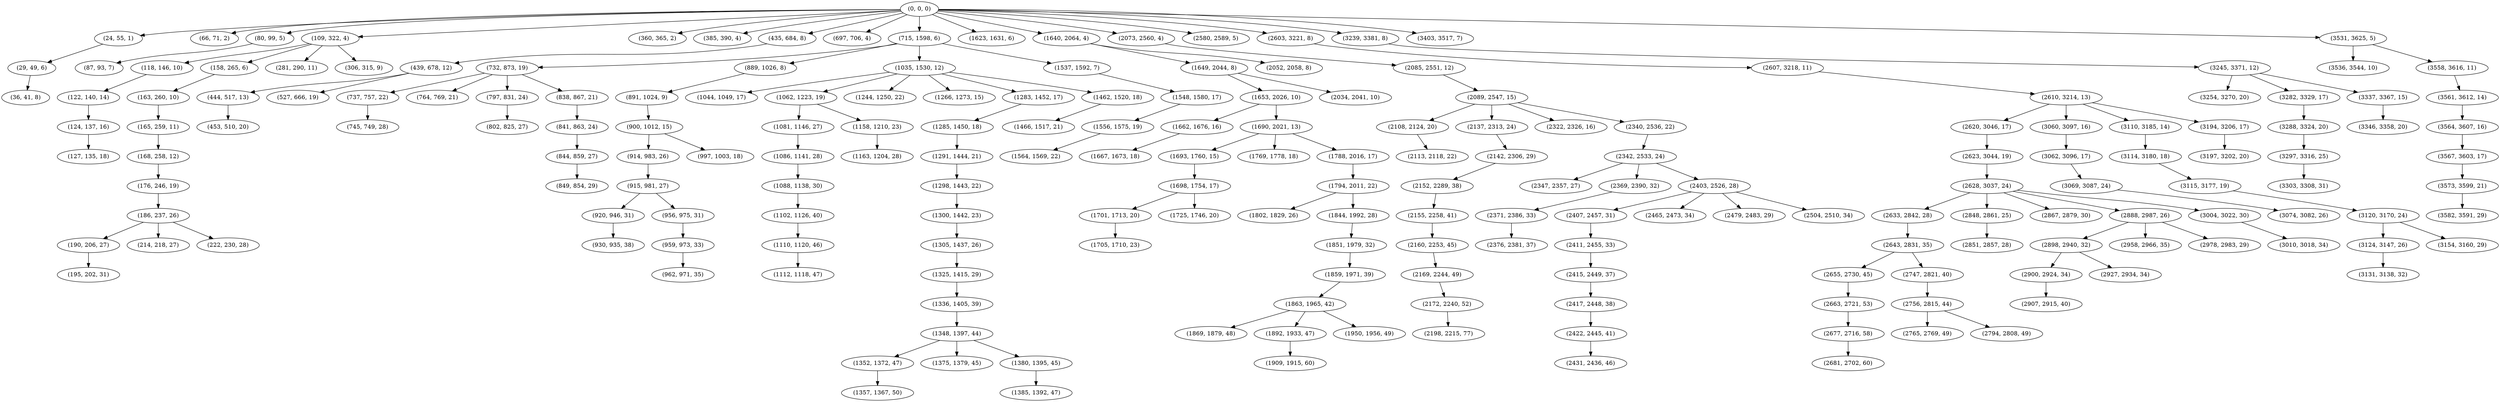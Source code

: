 digraph tree {
    "(0, 0, 0)";
    "(24, 55, 1)";
    "(29, 49, 6)";
    "(36, 41, 8)";
    "(66, 71, 2)";
    "(80, 99, 5)";
    "(87, 93, 7)";
    "(109, 322, 4)";
    "(118, 146, 10)";
    "(122, 140, 14)";
    "(124, 137, 16)";
    "(127, 135, 18)";
    "(158, 265, 6)";
    "(163, 260, 10)";
    "(165, 259, 11)";
    "(168, 258, 12)";
    "(176, 246, 19)";
    "(186, 237, 26)";
    "(190, 206, 27)";
    "(195, 202, 31)";
    "(214, 218, 27)";
    "(222, 230, 28)";
    "(281, 290, 11)";
    "(306, 315, 9)";
    "(360, 365, 2)";
    "(385, 390, 4)";
    "(435, 684, 8)";
    "(439, 678, 12)";
    "(444, 517, 13)";
    "(453, 510, 20)";
    "(527, 666, 19)";
    "(697, 706, 4)";
    "(715, 1598, 6)";
    "(732, 873, 19)";
    "(737, 757, 22)";
    "(745, 749, 28)";
    "(764, 769, 21)";
    "(797, 831, 24)";
    "(802, 825, 27)";
    "(838, 867, 21)";
    "(841, 863, 24)";
    "(844, 859, 27)";
    "(849, 854, 29)";
    "(889, 1026, 8)";
    "(891, 1024, 9)";
    "(900, 1012, 15)";
    "(914, 983, 26)";
    "(915, 981, 27)";
    "(920, 946, 31)";
    "(930, 935, 38)";
    "(956, 975, 31)";
    "(959, 973, 33)";
    "(962, 971, 35)";
    "(997, 1003, 18)";
    "(1035, 1530, 12)";
    "(1044, 1049, 17)";
    "(1062, 1223, 19)";
    "(1081, 1146, 27)";
    "(1086, 1141, 28)";
    "(1088, 1138, 30)";
    "(1102, 1126, 40)";
    "(1110, 1120, 46)";
    "(1112, 1118, 47)";
    "(1158, 1210, 23)";
    "(1163, 1204, 28)";
    "(1244, 1250, 22)";
    "(1266, 1273, 15)";
    "(1283, 1452, 17)";
    "(1285, 1450, 18)";
    "(1291, 1444, 21)";
    "(1298, 1443, 22)";
    "(1300, 1442, 23)";
    "(1305, 1437, 26)";
    "(1325, 1415, 29)";
    "(1336, 1405, 39)";
    "(1348, 1397, 44)";
    "(1352, 1372, 47)";
    "(1357, 1367, 50)";
    "(1375, 1379, 45)";
    "(1380, 1395, 45)";
    "(1385, 1392, 47)";
    "(1462, 1520, 18)";
    "(1466, 1517, 21)";
    "(1537, 1592, 7)";
    "(1548, 1580, 17)";
    "(1556, 1575, 19)";
    "(1564, 1569, 22)";
    "(1623, 1631, 6)";
    "(1640, 2064, 4)";
    "(1649, 2044, 8)";
    "(1653, 2026, 10)";
    "(1662, 1676, 16)";
    "(1667, 1673, 18)";
    "(1690, 2021, 13)";
    "(1693, 1760, 15)";
    "(1698, 1754, 17)";
    "(1701, 1713, 20)";
    "(1705, 1710, 23)";
    "(1725, 1746, 20)";
    "(1769, 1778, 18)";
    "(1788, 2016, 17)";
    "(1794, 2011, 22)";
    "(1802, 1829, 26)";
    "(1844, 1992, 28)";
    "(1851, 1979, 32)";
    "(1859, 1971, 39)";
    "(1863, 1965, 42)";
    "(1869, 1879, 48)";
    "(1892, 1933, 47)";
    "(1909, 1915, 60)";
    "(1950, 1956, 49)";
    "(2034, 2041, 10)";
    "(2052, 2058, 8)";
    "(2073, 2560, 4)";
    "(2085, 2551, 12)";
    "(2089, 2547, 15)";
    "(2108, 2124, 20)";
    "(2113, 2118, 22)";
    "(2137, 2313, 24)";
    "(2142, 2306, 29)";
    "(2152, 2289, 38)";
    "(2155, 2258, 41)";
    "(2160, 2253, 45)";
    "(2169, 2244, 49)";
    "(2172, 2240, 52)";
    "(2198, 2215, 77)";
    "(2322, 2326, 16)";
    "(2340, 2536, 22)";
    "(2342, 2533, 24)";
    "(2347, 2357, 27)";
    "(2369, 2390, 32)";
    "(2371, 2386, 33)";
    "(2376, 2381, 37)";
    "(2403, 2526, 28)";
    "(2407, 2457, 31)";
    "(2411, 2455, 33)";
    "(2415, 2449, 37)";
    "(2417, 2448, 38)";
    "(2422, 2445, 41)";
    "(2431, 2436, 46)";
    "(2465, 2473, 34)";
    "(2479, 2483, 29)";
    "(2504, 2510, 34)";
    "(2580, 2589, 5)";
    "(2603, 3221, 8)";
    "(2607, 3218, 11)";
    "(2610, 3214, 13)";
    "(2620, 3046, 17)";
    "(2623, 3044, 19)";
    "(2628, 3037, 24)";
    "(2633, 2842, 28)";
    "(2643, 2831, 35)";
    "(2655, 2730, 45)";
    "(2663, 2721, 53)";
    "(2677, 2716, 58)";
    "(2681, 2702, 60)";
    "(2747, 2821, 40)";
    "(2756, 2815, 44)";
    "(2765, 2769, 49)";
    "(2794, 2808, 49)";
    "(2848, 2861, 25)";
    "(2851, 2857, 28)";
    "(2867, 2879, 30)";
    "(2888, 2987, 26)";
    "(2898, 2940, 32)";
    "(2900, 2924, 34)";
    "(2907, 2915, 40)";
    "(2927, 2934, 34)";
    "(2958, 2966, 35)";
    "(2978, 2983, 29)";
    "(3004, 3022, 30)";
    "(3010, 3018, 34)";
    "(3060, 3097, 16)";
    "(3062, 3096, 17)";
    "(3069, 3087, 24)";
    "(3074, 3082, 26)";
    "(3110, 3185, 14)";
    "(3114, 3180, 18)";
    "(3115, 3177, 19)";
    "(3120, 3170, 24)";
    "(3124, 3147, 26)";
    "(3131, 3138, 32)";
    "(3154, 3160, 29)";
    "(3194, 3206, 17)";
    "(3197, 3202, 20)";
    "(3239, 3381, 8)";
    "(3245, 3371, 12)";
    "(3254, 3270, 20)";
    "(3282, 3329, 17)";
    "(3288, 3324, 20)";
    "(3297, 3316, 25)";
    "(3303, 3308, 31)";
    "(3337, 3367, 15)";
    "(3346, 3358, 20)";
    "(3403, 3517, 7)";
    "(3531, 3625, 5)";
    "(3536, 3544, 10)";
    "(3558, 3616, 11)";
    "(3561, 3612, 14)";
    "(3564, 3607, 16)";
    "(3567, 3603, 17)";
    "(3573, 3599, 21)";
    "(3582, 3591, 29)";
    "(0, 0, 0)" -> "(24, 55, 1)";
    "(0, 0, 0)" -> "(66, 71, 2)";
    "(0, 0, 0)" -> "(80, 99, 5)";
    "(0, 0, 0)" -> "(109, 322, 4)";
    "(0, 0, 0)" -> "(360, 365, 2)";
    "(0, 0, 0)" -> "(385, 390, 4)";
    "(0, 0, 0)" -> "(435, 684, 8)";
    "(0, 0, 0)" -> "(697, 706, 4)";
    "(0, 0, 0)" -> "(715, 1598, 6)";
    "(0, 0, 0)" -> "(1623, 1631, 6)";
    "(0, 0, 0)" -> "(1640, 2064, 4)";
    "(0, 0, 0)" -> "(2073, 2560, 4)";
    "(0, 0, 0)" -> "(2580, 2589, 5)";
    "(0, 0, 0)" -> "(2603, 3221, 8)";
    "(0, 0, 0)" -> "(3239, 3381, 8)";
    "(0, 0, 0)" -> "(3403, 3517, 7)";
    "(0, 0, 0)" -> "(3531, 3625, 5)";
    "(24, 55, 1)" -> "(29, 49, 6)";
    "(29, 49, 6)" -> "(36, 41, 8)";
    "(80, 99, 5)" -> "(87, 93, 7)";
    "(109, 322, 4)" -> "(118, 146, 10)";
    "(109, 322, 4)" -> "(158, 265, 6)";
    "(109, 322, 4)" -> "(281, 290, 11)";
    "(109, 322, 4)" -> "(306, 315, 9)";
    "(118, 146, 10)" -> "(122, 140, 14)";
    "(122, 140, 14)" -> "(124, 137, 16)";
    "(124, 137, 16)" -> "(127, 135, 18)";
    "(158, 265, 6)" -> "(163, 260, 10)";
    "(163, 260, 10)" -> "(165, 259, 11)";
    "(165, 259, 11)" -> "(168, 258, 12)";
    "(168, 258, 12)" -> "(176, 246, 19)";
    "(176, 246, 19)" -> "(186, 237, 26)";
    "(186, 237, 26)" -> "(190, 206, 27)";
    "(186, 237, 26)" -> "(214, 218, 27)";
    "(186, 237, 26)" -> "(222, 230, 28)";
    "(190, 206, 27)" -> "(195, 202, 31)";
    "(435, 684, 8)" -> "(439, 678, 12)";
    "(439, 678, 12)" -> "(444, 517, 13)";
    "(439, 678, 12)" -> "(527, 666, 19)";
    "(444, 517, 13)" -> "(453, 510, 20)";
    "(715, 1598, 6)" -> "(732, 873, 19)";
    "(715, 1598, 6)" -> "(889, 1026, 8)";
    "(715, 1598, 6)" -> "(1035, 1530, 12)";
    "(715, 1598, 6)" -> "(1537, 1592, 7)";
    "(732, 873, 19)" -> "(737, 757, 22)";
    "(732, 873, 19)" -> "(764, 769, 21)";
    "(732, 873, 19)" -> "(797, 831, 24)";
    "(732, 873, 19)" -> "(838, 867, 21)";
    "(737, 757, 22)" -> "(745, 749, 28)";
    "(797, 831, 24)" -> "(802, 825, 27)";
    "(838, 867, 21)" -> "(841, 863, 24)";
    "(841, 863, 24)" -> "(844, 859, 27)";
    "(844, 859, 27)" -> "(849, 854, 29)";
    "(889, 1026, 8)" -> "(891, 1024, 9)";
    "(891, 1024, 9)" -> "(900, 1012, 15)";
    "(900, 1012, 15)" -> "(914, 983, 26)";
    "(900, 1012, 15)" -> "(997, 1003, 18)";
    "(914, 983, 26)" -> "(915, 981, 27)";
    "(915, 981, 27)" -> "(920, 946, 31)";
    "(915, 981, 27)" -> "(956, 975, 31)";
    "(920, 946, 31)" -> "(930, 935, 38)";
    "(956, 975, 31)" -> "(959, 973, 33)";
    "(959, 973, 33)" -> "(962, 971, 35)";
    "(1035, 1530, 12)" -> "(1044, 1049, 17)";
    "(1035, 1530, 12)" -> "(1062, 1223, 19)";
    "(1035, 1530, 12)" -> "(1244, 1250, 22)";
    "(1035, 1530, 12)" -> "(1266, 1273, 15)";
    "(1035, 1530, 12)" -> "(1283, 1452, 17)";
    "(1035, 1530, 12)" -> "(1462, 1520, 18)";
    "(1062, 1223, 19)" -> "(1081, 1146, 27)";
    "(1062, 1223, 19)" -> "(1158, 1210, 23)";
    "(1081, 1146, 27)" -> "(1086, 1141, 28)";
    "(1086, 1141, 28)" -> "(1088, 1138, 30)";
    "(1088, 1138, 30)" -> "(1102, 1126, 40)";
    "(1102, 1126, 40)" -> "(1110, 1120, 46)";
    "(1110, 1120, 46)" -> "(1112, 1118, 47)";
    "(1158, 1210, 23)" -> "(1163, 1204, 28)";
    "(1283, 1452, 17)" -> "(1285, 1450, 18)";
    "(1285, 1450, 18)" -> "(1291, 1444, 21)";
    "(1291, 1444, 21)" -> "(1298, 1443, 22)";
    "(1298, 1443, 22)" -> "(1300, 1442, 23)";
    "(1300, 1442, 23)" -> "(1305, 1437, 26)";
    "(1305, 1437, 26)" -> "(1325, 1415, 29)";
    "(1325, 1415, 29)" -> "(1336, 1405, 39)";
    "(1336, 1405, 39)" -> "(1348, 1397, 44)";
    "(1348, 1397, 44)" -> "(1352, 1372, 47)";
    "(1348, 1397, 44)" -> "(1375, 1379, 45)";
    "(1348, 1397, 44)" -> "(1380, 1395, 45)";
    "(1352, 1372, 47)" -> "(1357, 1367, 50)";
    "(1380, 1395, 45)" -> "(1385, 1392, 47)";
    "(1462, 1520, 18)" -> "(1466, 1517, 21)";
    "(1537, 1592, 7)" -> "(1548, 1580, 17)";
    "(1548, 1580, 17)" -> "(1556, 1575, 19)";
    "(1556, 1575, 19)" -> "(1564, 1569, 22)";
    "(1640, 2064, 4)" -> "(1649, 2044, 8)";
    "(1640, 2064, 4)" -> "(2052, 2058, 8)";
    "(1649, 2044, 8)" -> "(1653, 2026, 10)";
    "(1649, 2044, 8)" -> "(2034, 2041, 10)";
    "(1653, 2026, 10)" -> "(1662, 1676, 16)";
    "(1653, 2026, 10)" -> "(1690, 2021, 13)";
    "(1662, 1676, 16)" -> "(1667, 1673, 18)";
    "(1690, 2021, 13)" -> "(1693, 1760, 15)";
    "(1690, 2021, 13)" -> "(1769, 1778, 18)";
    "(1690, 2021, 13)" -> "(1788, 2016, 17)";
    "(1693, 1760, 15)" -> "(1698, 1754, 17)";
    "(1698, 1754, 17)" -> "(1701, 1713, 20)";
    "(1698, 1754, 17)" -> "(1725, 1746, 20)";
    "(1701, 1713, 20)" -> "(1705, 1710, 23)";
    "(1788, 2016, 17)" -> "(1794, 2011, 22)";
    "(1794, 2011, 22)" -> "(1802, 1829, 26)";
    "(1794, 2011, 22)" -> "(1844, 1992, 28)";
    "(1844, 1992, 28)" -> "(1851, 1979, 32)";
    "(1851, 1979, 32)" -> "(1859, 1971, 39)";
    "(1859, 1971, 39)" -> "(1863, 1965, 42)";
    "(1863, 1965, 42)" -> "(1869, 1879, 48)";
    "(1863, 1965, 42)" -> "(1892, 1933, 47)";
    "(1863, 1965, 42)" -> "(1950, 1956, 49)";
    "(1892, 1933, 47)" -> "(1909, 1915, 60)";
    "(2073, 2560, 4)" -> "(2085, 2551, 12)";
    "(2085, 2551, 12)" -> "(2089, 2547, 15)";
    "(2089, 2547, 15)" -> "(2108, 2124, 20)";
    "(2089, 2547, 15)" -> "(2137, 2313, 24)";
    "(2089, 2547, 15)" -> "(2322, 2326, 16)";
    "(2089, 2547, 15)" -> "(2340, 2536, 22)";
    "(2108, 2124, 20)" -> "(2113, 2118, 22)";
    "(2137, 2313, 24)" -> "(2142, 2306, 29)";
    "(2142, 2306, 29)" -> "(2152, 2289, 38)";
    "(2152, 2289, 38)" -> "(2155, 2258, 41)";
    "(2155, 2258, 41)" -> "(2160, 2253, 45)";
    "(2160, 2253, 45)" -> "(2169, 2244, 49)";
    "(2169, 2244, 49)" -> "(2172, 2240, 52)";
    "(2172, 2240, 52)" -> "(2198, 2215, 77)";
    "(2340, 2536, 22)" -> "(2342, 2533, 24)";
    "(2342, 2533, 24)" -> "(2347, 2357, 27)";
    "(2342, 2533, 24)" -> "(2369, 2390, 32)";
    "(2342, 2533, 24)" -> "(2403, 2526, 28)";
    "(2369, 2390, 32)" -> "(2371, 2386, 33)";
    "(2371, 2386, 33)" -> "(2376, 2381, 37)";
    "(2403, 2526, 28)" -> "(2407, 2457, 31)";
    "(2403, 2526, 28)" -> "(2465, 2473, 34)";
    "(2403, 2526, 28)" -> "(2479, 2483, 29)";
    "(2403, 2526, 28)" -> "(2504, 2510, 34)";
    "(2407, 2457, 31)" -> "(2411, 2455, 33)";
    "(2411, 2455, 33)" -> "(2415, 2449, 37)";
    "(2415, 2449, 37)" -> "(2417, 2448, 38)";
    "(2417, 2448, 38)" -> "(2422, 2445, 41)";
    "(2422, 2445, 41)" -> "(2431, 2436, 46)";
    "(2603, 3221, 8)" -> "(2607, 3218, 11)";
    "(2607, 3218, 11)" -> "(2610, 3214, 13)";
    "(2610, 3214, 13)" -> "(2620, 3046, 17)";
    "(2610, 3214, 13)" -> "(3060, 3097, 16)";
    "(2610, 3214, 13)" -> "(3110, 3185, 14)";
    "(2610, 3214, 13)" -> "(3194, 3206, 17)";
    "(2620, 3046, 17)" -> "(2623, 3044, 19)";
    "(2623, 3044, 19)" -> "(2628, 3037, 24)";
    "(2628, 3037, 24)" -> "(2633, 2842, 28)";
    "(2628, 3037, 24)" -> "(2848, 2861, 25)";
    "(2628, 3037, 24)" -> "(2867, 2879, 30)";
    "(2628, 3037, 24)" -> "(2888, 2987, 26)";
    "(2628, 3037, 24)" -> "(3004, 3022, 30)";
    "(2633, 2842, 28)" -> "(2643, 2831, 35)";
    "(2643, 2831, 35)" -> "(2655, 2730, 45)";
    "(2643, 2831, 35)" -> "(2747, 2821, 40)";
    "(2655, 2730, 45)" -> "(2663, 2721, 53)";
    "(2663, 2721, 53)" -> "(2677, 2716, 58)";
    "(2677, 2716, 58)" -> "(2681, 2702, 60)";
    "(2747, 2821, 40)" -> "(2756, 2815, 44)";
    "(2756, 2815, 44)" -> "(2765, 2769, 49)";
    "(2756, 2815, 44)" -> "(2794, 2808, 49)";
    "(2848, 2861, 25)" -> "(2851, 2857, 28)";
    "(2888, 2987, 26)" -> "(2898, 2940, 32)";
    "(2888, 2987, 26)" -> "(2958, 2966, 35)";
    "(2888, 2987, 26)" -> "(2978, 2983, 29)";
    "(2898, 2940, 32)" -> "(2900, 2924, 34)";
    "(2898, 2940, 32)" -> "(2927, 2934, 34)";
    "(2900, 2924, 34)" -> "(2907, 2915, 40)";
    "(3004, 3022, 30)" -> "(3010, 3018, 34)";
    "(3060, 3097, 16)" -> "(3062, 3096, 17)";
    "(3062, 3096, 17)" -> "(3069, 3087, 24)";
    "(3069, 3087, 24)" -> "(3074, 3082, 26)";
    "(3110, 3185, 14)" -> "(3114, 3180, 18)";
    "(3114, 3180, 18)" -> "(3115, 3177, 19)";
    "(3115, 3177, 19)" -> "(3120, 3170, 24)";
    "(3120, 3170, 24)" -> "(3124, 3147, 26)";
    "(3120, 3170, 24)" -> "(3154, 3160, 29)";
    "(3124, 3147, 26)" -> "(3131, 3138, 32)";
    "(3194, 3206, 17)" -> "(3197, 3202, 20)";
    "(3239, 3381, 8)" -> "(3245, 3371, 12)";
    "(3245, 3371, 12)" -> "(3254, 3270, 20)";
    "(3245, 3371, 12)" -> "(3282, 3329, 17)";
    "(3245, 3371, 12)" -> "(3337, 3367, 15)";
    "(3282, 3329, 17)" -> "(3288, 3324, 20)";
    "(3288, 3324, 20)" -> "(3297, 3316, 25)";
    "(3297, 3316, 25)" -> "(3303, 3308, 31)";
    "(3337, 3367, 15)" -> "(3346, 3358, 20)";
    "(3531, 3625, 5)" -> "(3536, 3544, 10)";
    "(3531, 3625, 5)" -> "(3558, 3616, 11)";
    "(3558, 3616, 11)" -> "(3561, 3612, 14)";
    "(3561, 3612, 14)" -> "(3564, 3607, 16)";
    "(3564, 3607, 16)" -> "(3567, 3603, 17)";
    "(3567, 3603, 17)" -> "(3573, 3599, 21)";
    "(3573, 3599, 21)" -> "(3582, 3591, 29)";
}
